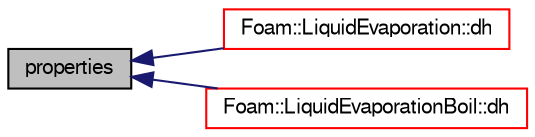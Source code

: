digraph "properties"
{
  bgcolor="transparent";
  edge [fontname="FreeSans",fontsize="10",labelfontname="FreeSans",labelfontsize="10"];
  node [fontname="FreeSans",fontsize="10",shape=record];
  rankdir="LR";
  Node31 [label="properties",height=0.2,width=0.4,color="black", fillcolor="grey75", style="filled", fontcolor="black"];
  Node31 -> Node32 [dir="back",color="midnightblue",fontsize="10",style="solid",fontname="FreeSans"];
  Node32 [label="Foam::LiquidEvaporation::dh",height=0.2,width=0.4,color="red",URL="$a24314.html#a4f97d9ee39e3791d7344e0aaad64e01c",tooltip="Return the enthalpy per unit mass. "];
  Node31 -> Node36 [dir="back",color="midnightblue",fontsize="10",style="solid",fontname="FreeSans"];
  Node36 [label="Foam::LiquidEvaporationBoil::dh",height=0.2,width=0.4,color="red",URL="$a24318.html#a4f97d9ee39e3791d7344e0aaad64e01c",tooltip="Return the enthalpy per unit mass. "];
}
